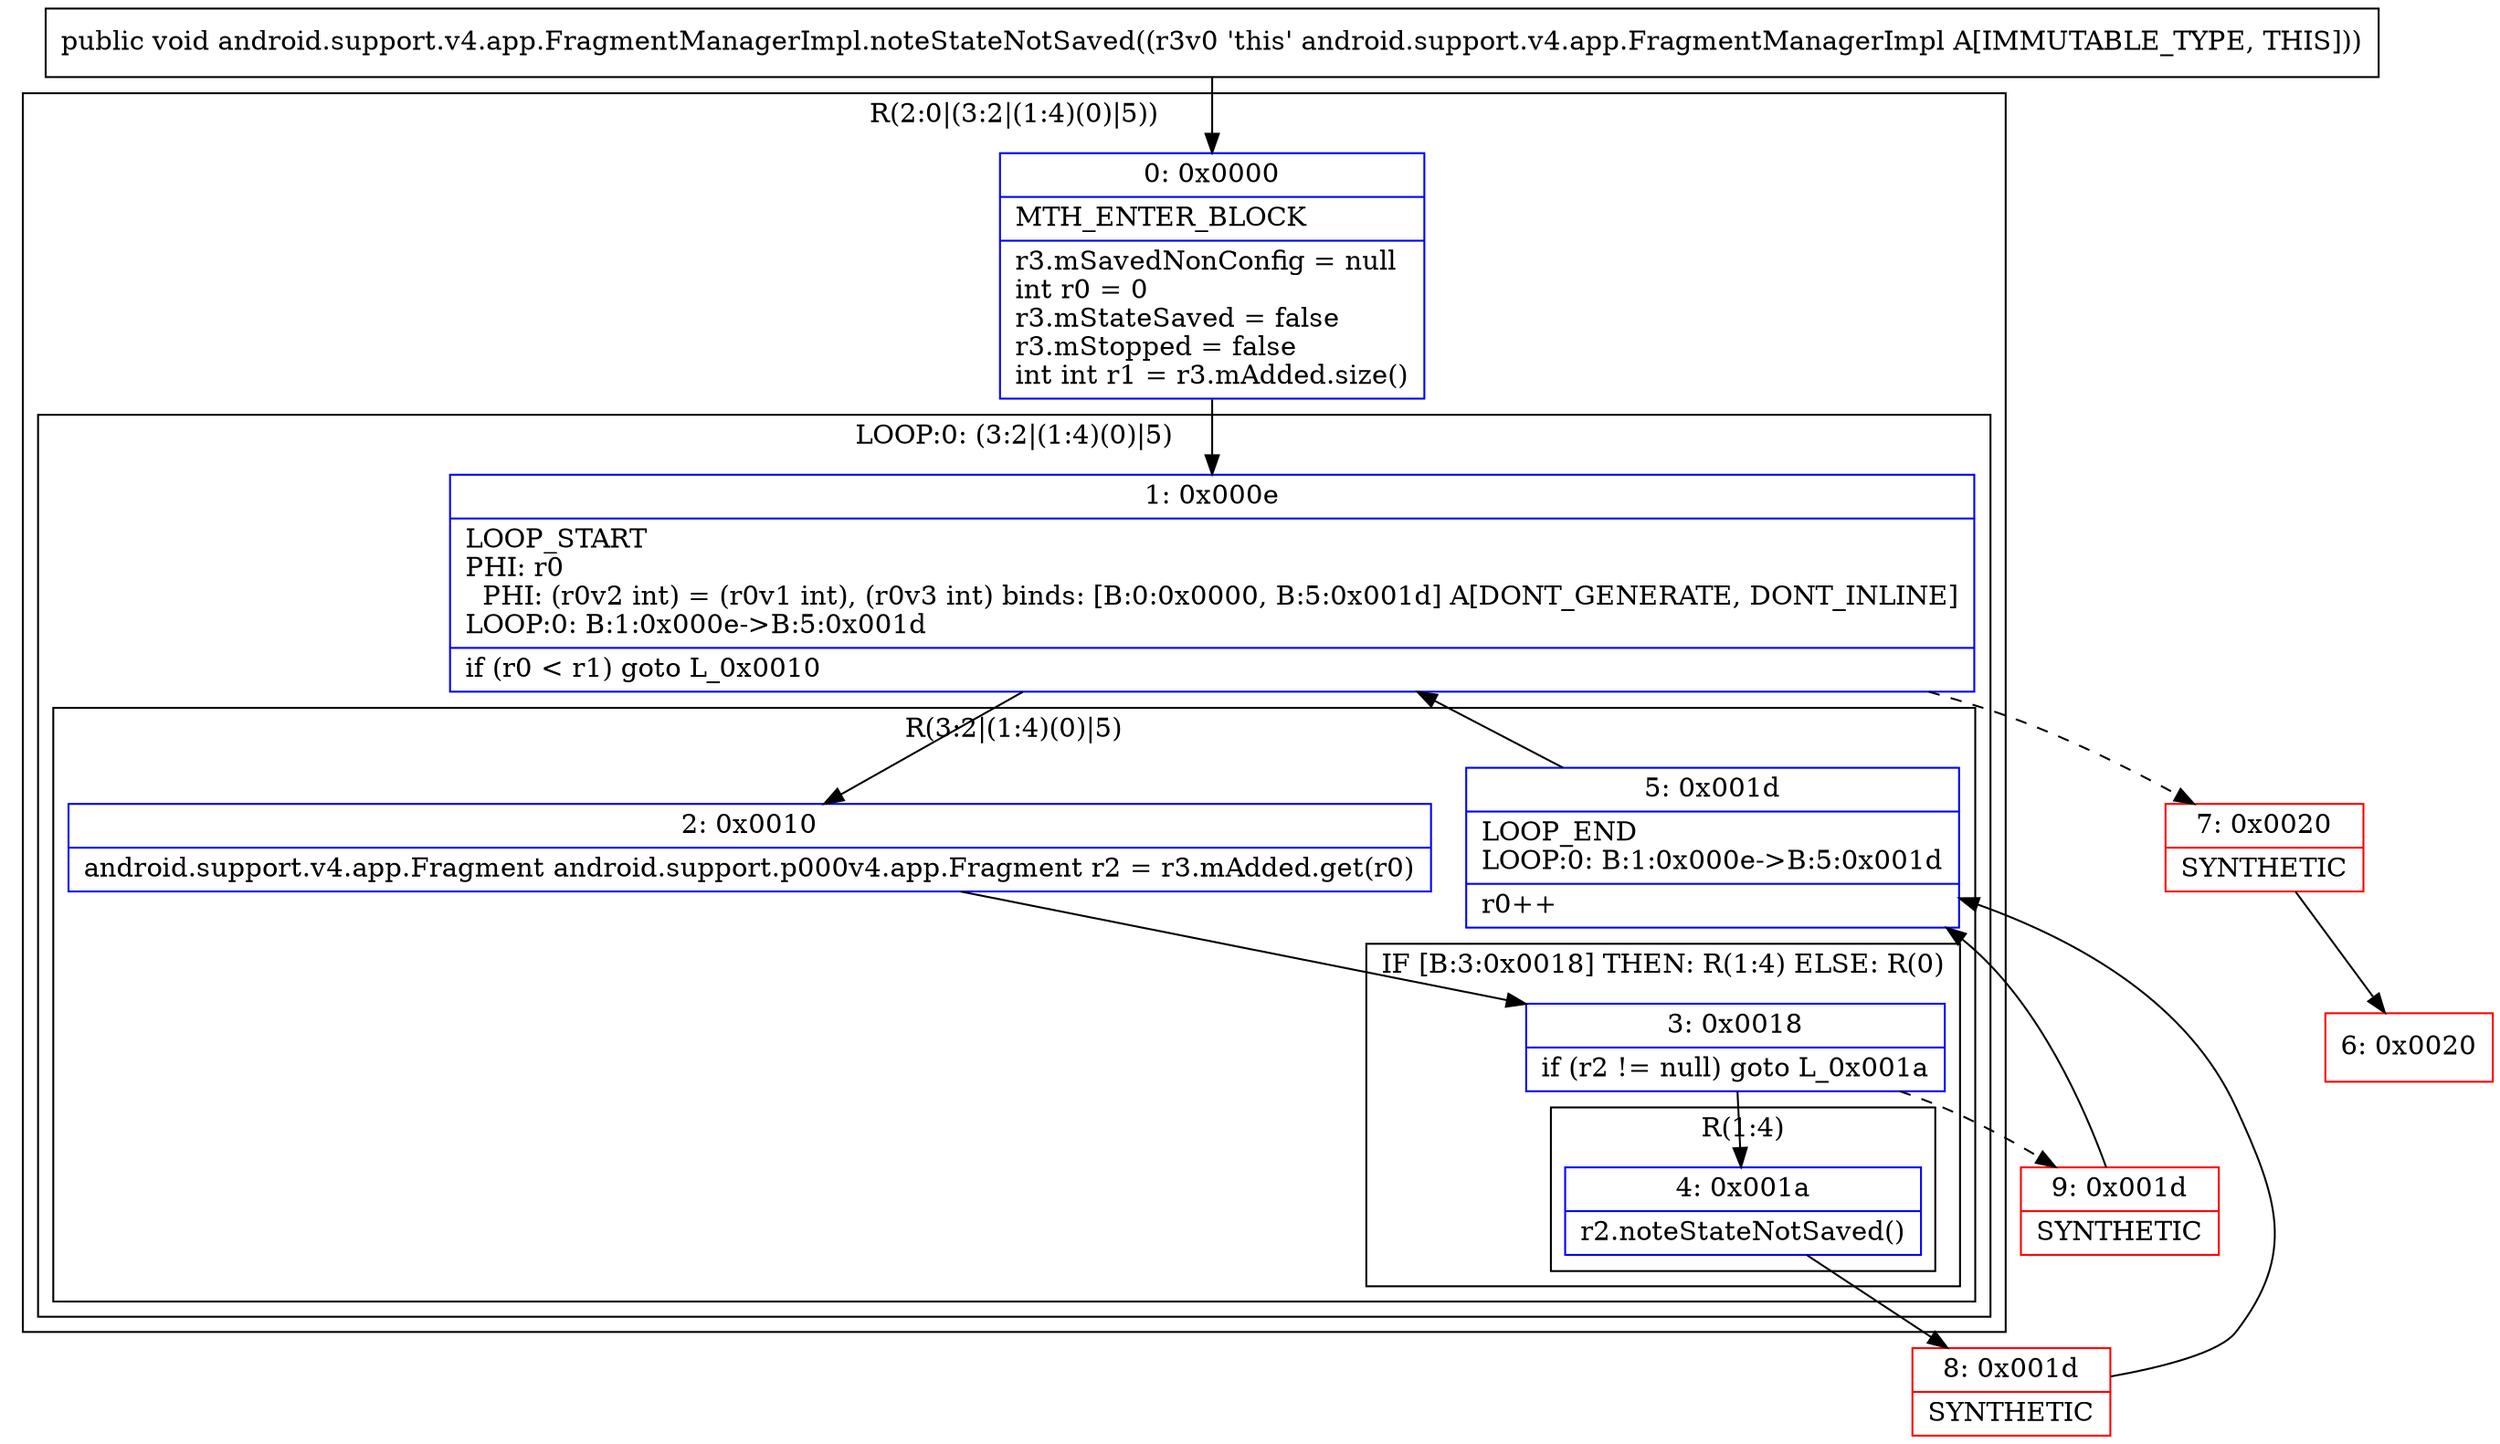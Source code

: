 digraph "CFG forandroid.support.v4.app.FragmentManagerImpl.noteStateNotSaved()V" {
subgraph cluster_Region_1339981044 {
label = "R(2:0|(3:2|(1:4)(0)|5))";
node [shape=record,color=blue];
Node_0 [shape=record,label="{0\:\ 0x0000|MTH_ENTER_BLOCK\l|r3.mSavedNonConfig = null\lint r0 = 0\lr3.mStateSaved = false\lr3.mStopped = false\lint int r1 = r3.mAdded.size()\l}"];
subgraph cluster_LoopRegion_1163299643 {
label = "LOOP:0: (3:2|(1:4)(0)|5)";
node [shape=record,color=blue];
Node_1 [shape=record,label="{1\:\ 0x000e|LOOP_START\lPHI: r0 \l  PHI: (r0v2 int) = (r0v1 int), (r0v3 int) binds: [B:0:0x0000, B:5:0x001d] A[DONT_GENERATE, DONT_INLINE]\lLOOP:0: B:1:0x000e\-\>B:5:0x001d\l|if (r0 \< r1) goto L_0x0010\l}"];
subgraph cluster_Region_327886582 {
label = "R(3:2|(1:4)(0)|5)";
node [shape=record,color=blue];
Node_2 [shape=record,label="{2\:\ 0x0010|android.support.v4.app.Fragment android.support.p000v4.app.Fragment r2 = r3.mAdded.get(r0)\l}"];
subgraph cluster_IfRegion_1314438428 {
label = "IF [B:3:0x0018] THEN: R(1:4) ELSE: R(0)";
node [shape=record,color=blue];
Node_3 [shape=record,label="{3\:\ 0x0018|if (r2 != null) goto L_0x001a\l}"];
subgraph cluster_Region_1918714367 {
label = "R(1:4)";
node [shape=record,color=blue];
Node_4 [shape=record,label="{4\:\ 0x001a|r2.noteStateNotSaved()\l}"];
}
subgraph cluster_Region_473929345 {
label = "R(0)";
node [shape=record,color=blue];
}
}
Node_5 [shape=record,label="{5\:\ 0x001d|LOOP_END\lLOOP:0: B:1:0x000e\-\>B:5:0x001d\l|r0++\l}"];
}
}
}
Node_6 [shape=record,color=red,label="{6\:\ 0x0020}"];
Node_7 [shape=record,color=red,label="{7\:\ 0x0020|SYNTHETIC\l}"];
Node_8 [shape=record,color=red,label="{8\:\ 0x001d|SYNTHETIC\l}"];
Node_9 [shape=record,color=red,label="{9\:\ 0x001d|SYNTHETIC\l}"];
MethodNode[shape=record,label="{public void android.support.v4.app.FragmentManagerImpl.noteStateNotSaved((r3v0 'this' android.support.v4.app.FragmentManagerImpl A[IMMUTABLE_TYPE, THIS])) }"];
MethodNode -> Node_0;
Node_0 -> Node_1;
Node_1 -> Node_2;
Node_1 -> Node_7[style=dashed];
Node_2 -> Node_3;
Node_3 -> Node_4;
Node_3 -> Node_9[style=dashed];
Node_4 -> Node_8;
Node_5 -> Node_1;
Node_7 -> Node_6;
Node_8 -> Node_5;
Node_9 -> Node_5;
}

